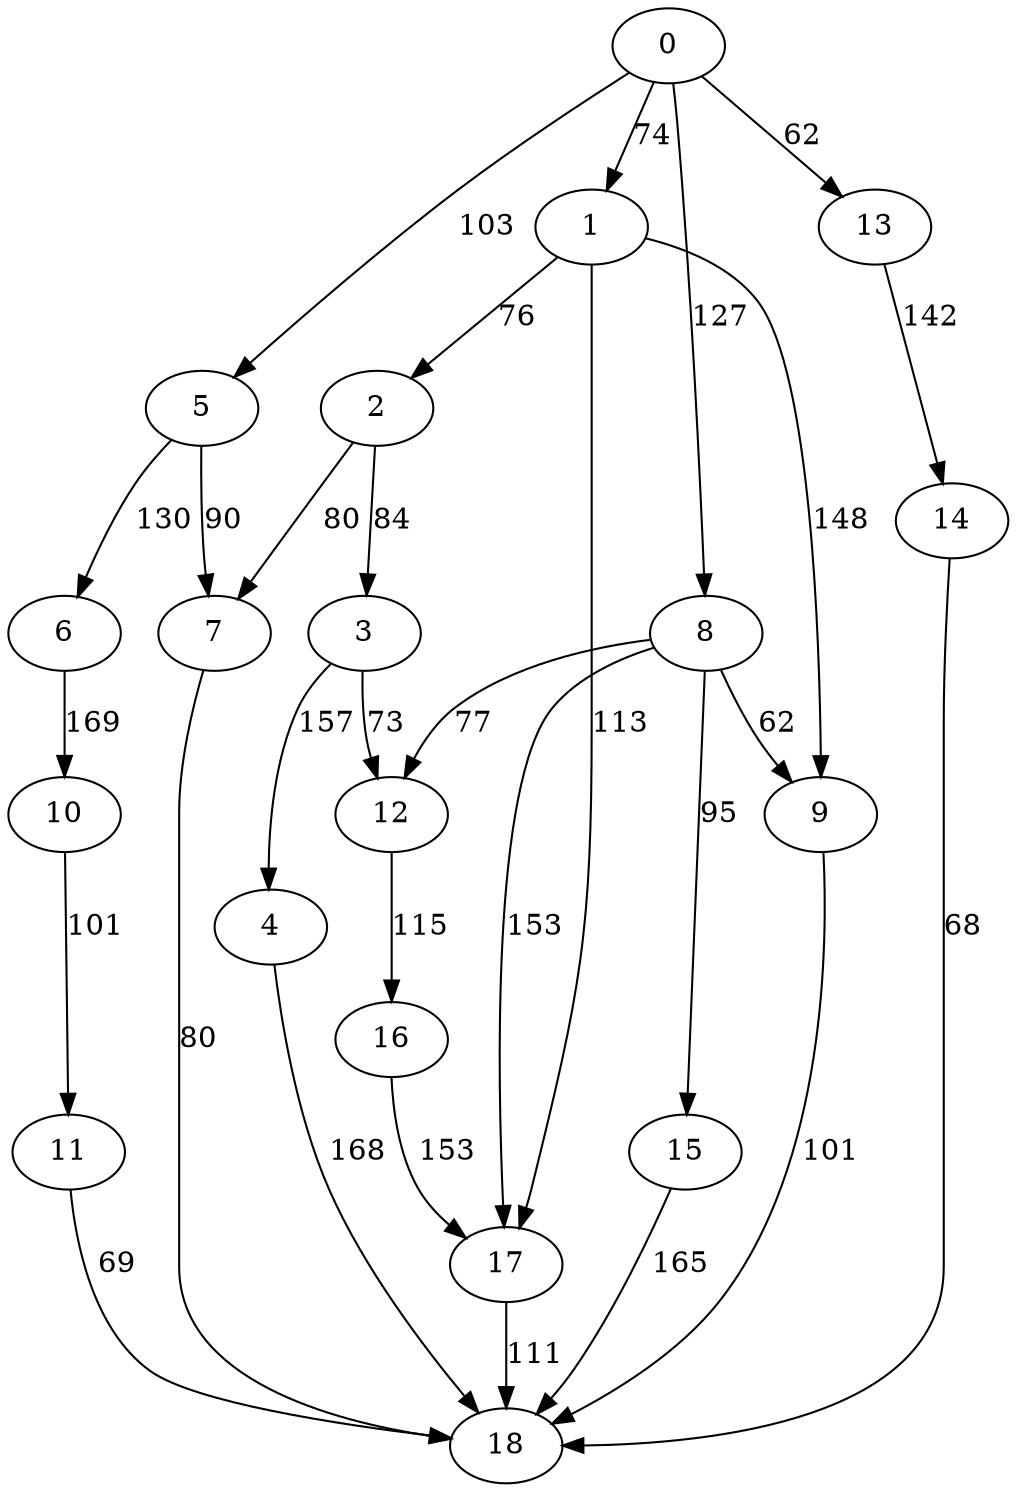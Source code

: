 digraph t10p3_16 {
0 -> 1 [ label = 74 ];
0 -> 5 [ label = 103 ];
0 -> 8 [ label = 127 ];
0 -> 13 [ label = 62 ];
1 -> 2 [ label = 76 ];
1 -> 9 [ label = 148 ];
1 -> 17 [ label = 113 ];
2 -> 3 [ label = 84 ];
2 -> 7 [ label = 80 ];
3 -> 4 [ label = 157 ];
3 -> 12 [ label = 73 ];
4 -> 18 [ label = 168 ];
5 -> 6 [ label = 130 ];
5 -> 7 [ label = 90 ];
6 -> 10 [ label = 169 ];
7 -> 18 [ label = 80 ];
8 -> 9 [ label = 62 ];
8 -> 12 [ label = 77 ];
8 -> 15 [ label = 95 ];
8 -> 17 [ label = 153 ];
9 -> 18 [ label = 101 ];
10 -> 11 [ label = 101 ];
11 -> 18 [ label = 69 ];
12 -> 16 [ label = 115 ];
13 -> 14 [ label = 142 ];
14 -> 18 [ label = 68 ];
15 -> 18 [ label = 165 ];
16 -> 17 [ label = 153 ];
17 -> 18 [ label = 111 ];
 }

